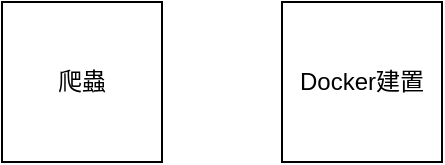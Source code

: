 <mxfile version="27.1.4">
  <diagram name="第 1 页" id="zBsvojFyvvsIGD1AooDT">
    <mxGraphModel dx="1426" dy="743" grid="1" gridSize="10" guides="1" tooltips="1" connect="1" arrows="1" fold="1" page="1" pageScale="1" pageWidth="827" pageHeight="1169" math="0" shadow="0">
      <root>
        <mxCell id="0" />
        <mxCell id="1" parent="0" />
        <mxCell id="iMsJT4sGC3QP_jNqTpH2-1" value="爬蟲" style="whiteSpace=wrap;html=1;aspect=fixed;" vertex="1" parent="1">
          <mxGeometry x="100" y="250" width="80" height="80" as="geometry" />
        </mxCell>
        <mxCell id="iMsJT4sGC3QP_jNqTpH2-2" value="Docker建置" style="whiteSpace=wrap;html=1;aspect=fixed;" vertex="1" parent="1">
          <mxGeometry x="240" y="250" width="80" height="80" as="geometry" />
        </mxCell>
      </root>
    </mxGraphModel>
  </diagram>
</mxfile>
